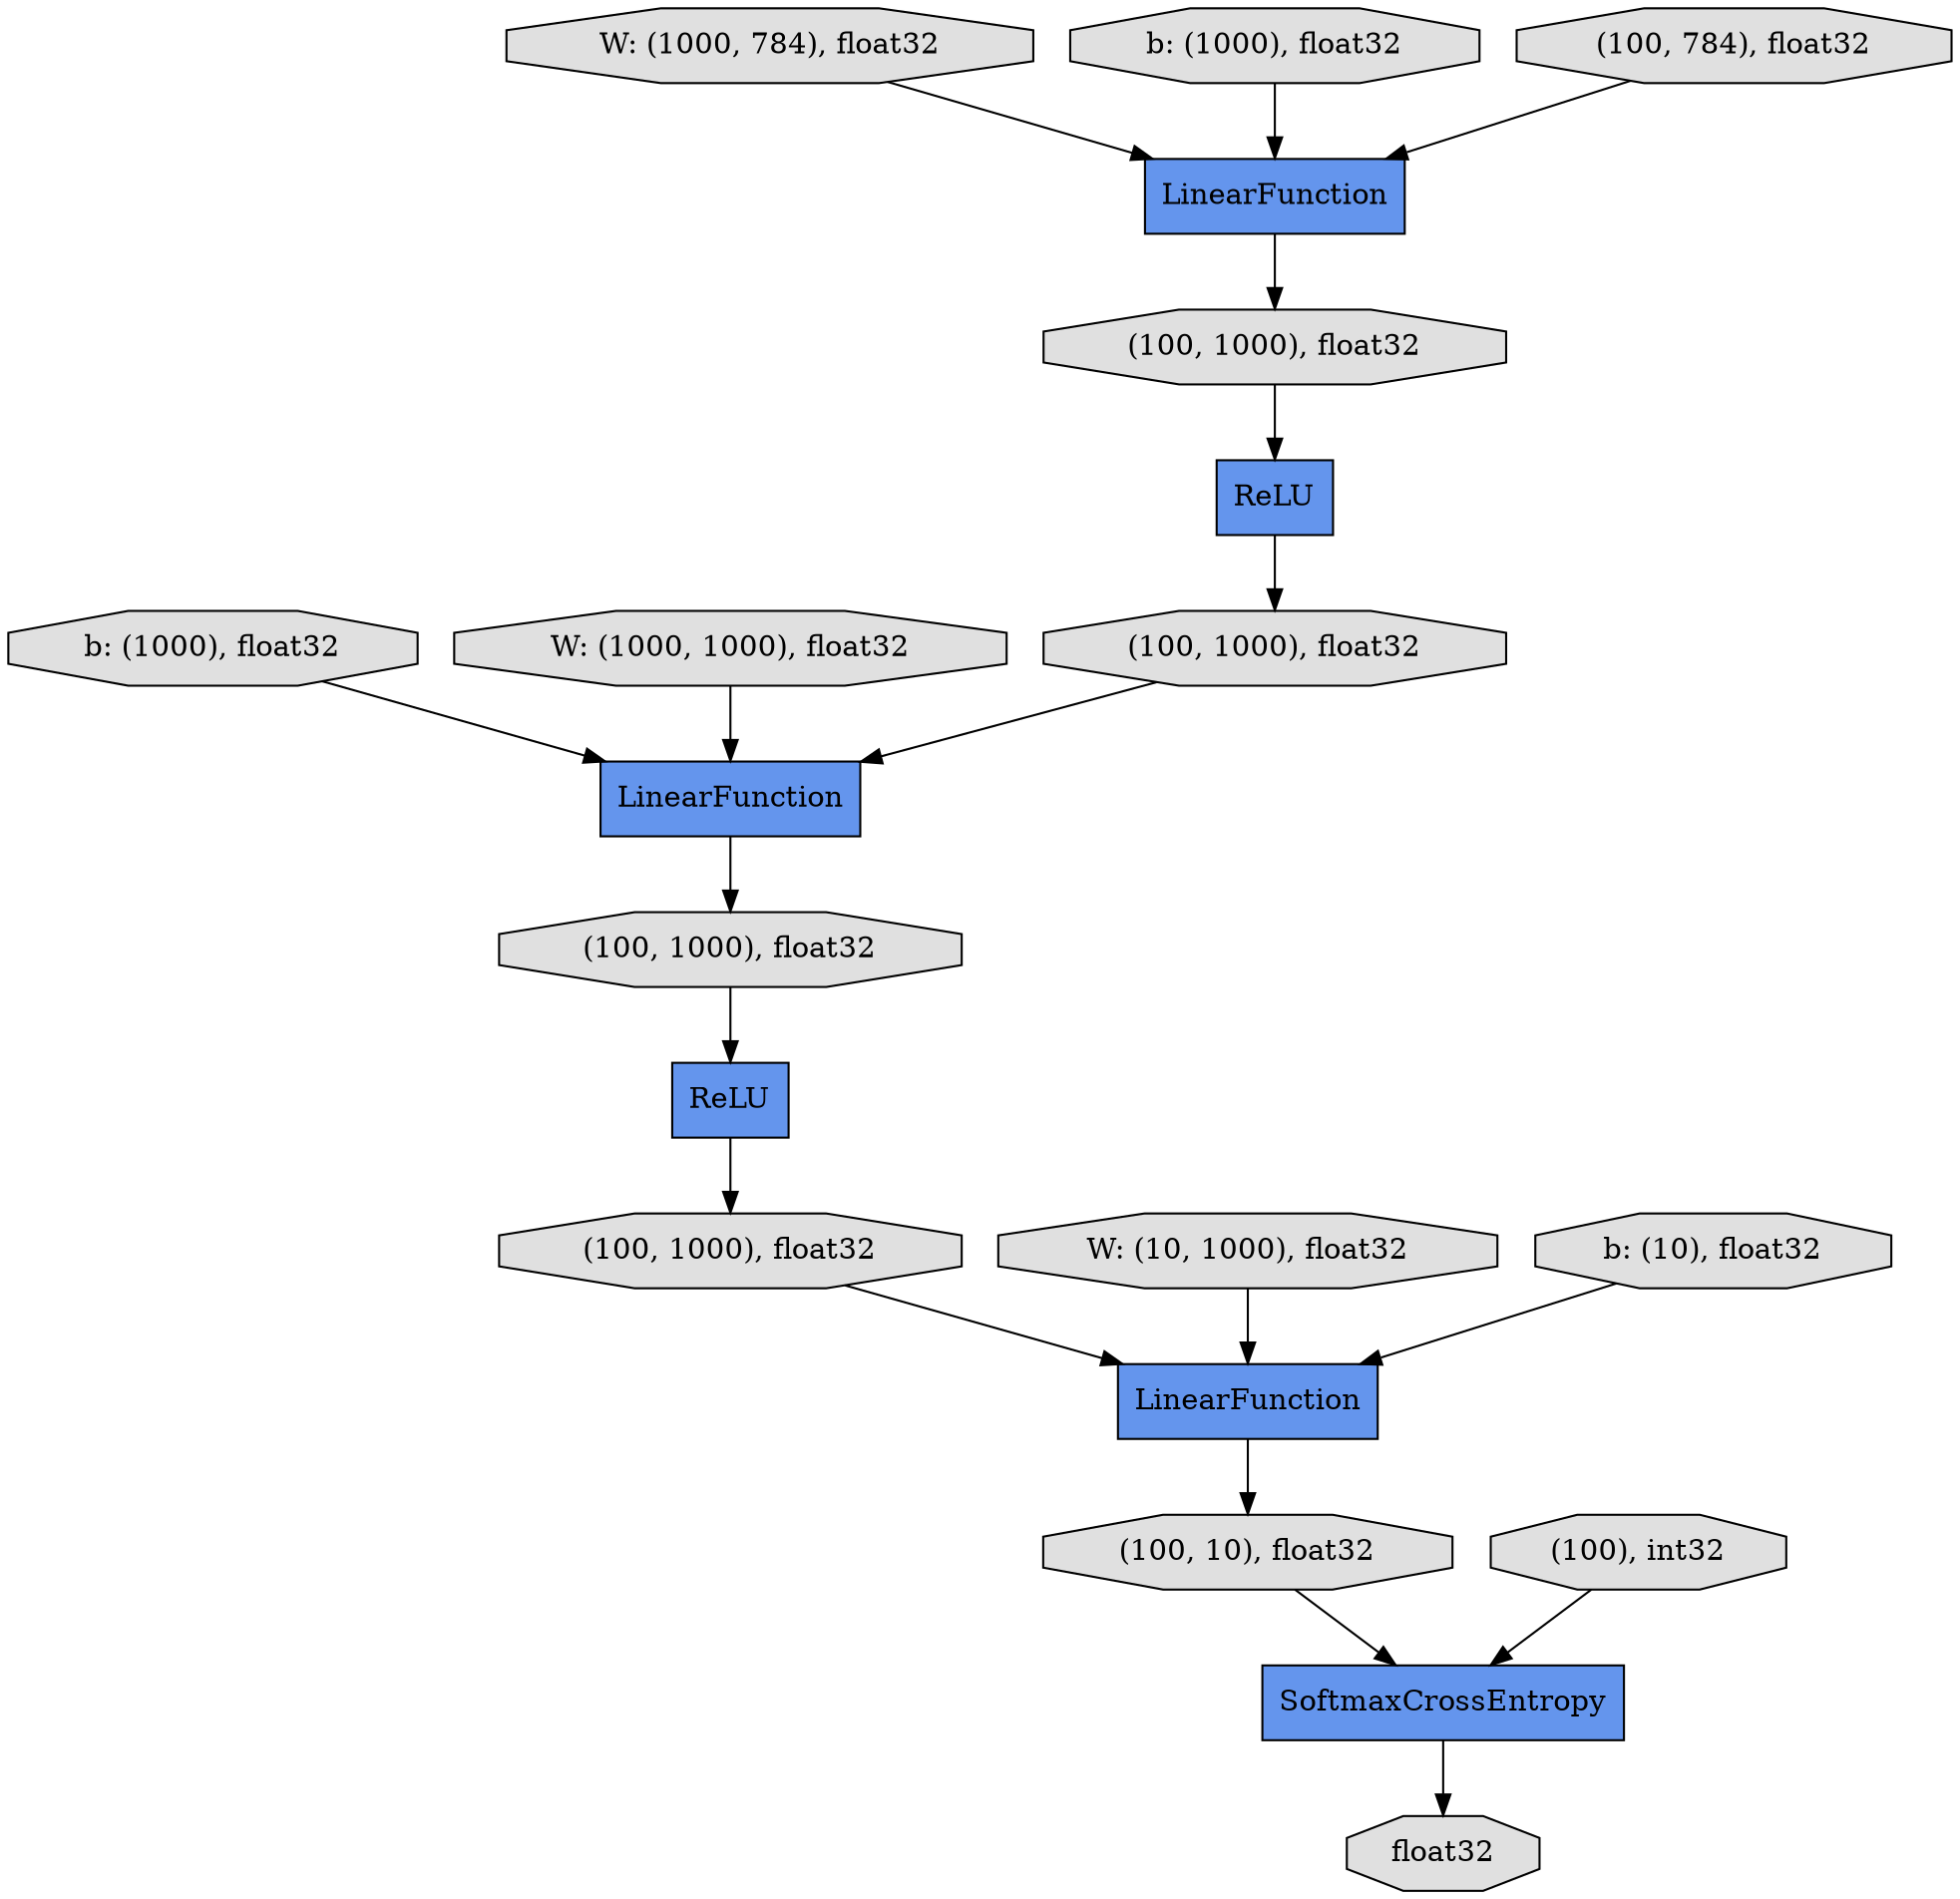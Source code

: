 digraph graphname{rankdir=TB;1983665061960 [label="b: (1000), float32",shape="octagon",fillcolor="#E0E0E0",style="filled"];1983686363336 [label="(100), int32",shape="octagon",fillcolor="#E0E0E0",style="filled"];1983686363464 [label="float32",shape="octagon",fillcolor="#E0E0E0",style="filled"];1983686361544 [label="(100, 1000), float32",shape="octagon",fillcolor="#E0E0E0",style="filled"];1983660024264 [label="ReLU",shape="record",fillcolor="#6495ED",style="filled"];1983665064904 [label="W: (1000, 1000), float32",shape="octagon",fillcolor="#E0E0E0",style="filled"];1983626421384 [label="W: (1000, 784), float32",shape="octagon",fillcolor="#E0E0E0",style="filled"];1983665065160 [label="b: (1000), float32",shape="octagon",fillcolor="#E0E0E0",style="filled"];1983686362376 [label="LinearFunction",shape="record",fillcolor="#6495ED",style="filled"];1983664461128 [label="LinearFunction",shape="record",fillcolor="#6495ED",style="filled"];1983686362504 [label="(100, 784), float32",shape="octagon",fillcolor="#E0E0E0",style="filled"];1983686362568 [label="LinearFunction",shape="record",fillcolor="#6495ED",style="filled"];1983686362632 [label="(100, 1000), float32",shape="octagon",fillcolor="#E0E0E0",style="filled"];1983686362760 [label="SoftmaxCrossEntropy",shape="record",fillcolor="#6495ED",style="filled"];1983665063624 [label="W: (10, 1000), float32",shape="octagon",fillcolor="#E0E0E0",style="filled"];1983686362824 [label="(100, 1000), float32",shape="octagon",fillcolor="#E0E0E0",style="filled"];1983665063688 [label="b: (10), float32",shape="octagon",fillcolor="#E0E0E0",style="filled"];1983686362888 [label="ReLU",shape="record",fillcolor="#6495ED",style="filled"];1983686362952 [label="(100, 10), float32",shape="octagon",fillcolor="#E0E0E0",style="filled"];1983686363016 [label="(100, 1000), float32",shape="octagon",fillcolor="#E0E0E0",style="filled"];1983665061960 -> 1983686362568;1983686362760 -> 1983686363464;1983665065160 -> 1983686362376;1983686362952 -> 1983686362760;1983665063688 -> 1983664461128;1983664461128 -> 1983686362952;1983686362568 -> 1983686361544;1983686362376 -> 1983686362632;1983660024264 -> 1983686362824;1983626421384 -> 1983686362376;1983665063624 -> 1983664461128;1983665064904 -> 1983686362568;1983686363016 -> 1983664461128;1983686362824 -> 1983686362568;1983686362888 -> 1983686363016;1983686363336 -> 1983686362760;1983686361544 -> 1983686362888;1983686362504 -> 1983686362376;1983686362632 -> 1983660024264;}